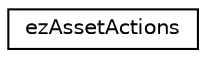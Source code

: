 digraph "Graphical Class Hierarchy"
{
 // LATEX_PDF_SIZE
  edge [fontname="Helvetica",fontsize="10",labelfontname="Helvetica",labelfontsize="10"];
  node [fontname="Helvetica",fontsize="10",shape=record];
  rankdir="LR";
  Node0 [label="ezAssetActions",height=0.2,width=0.4,color="black", fillcolor="white", style="filled",URL="$dd/de6/classez_asset_actions.htm",tooltip=" "];
}
